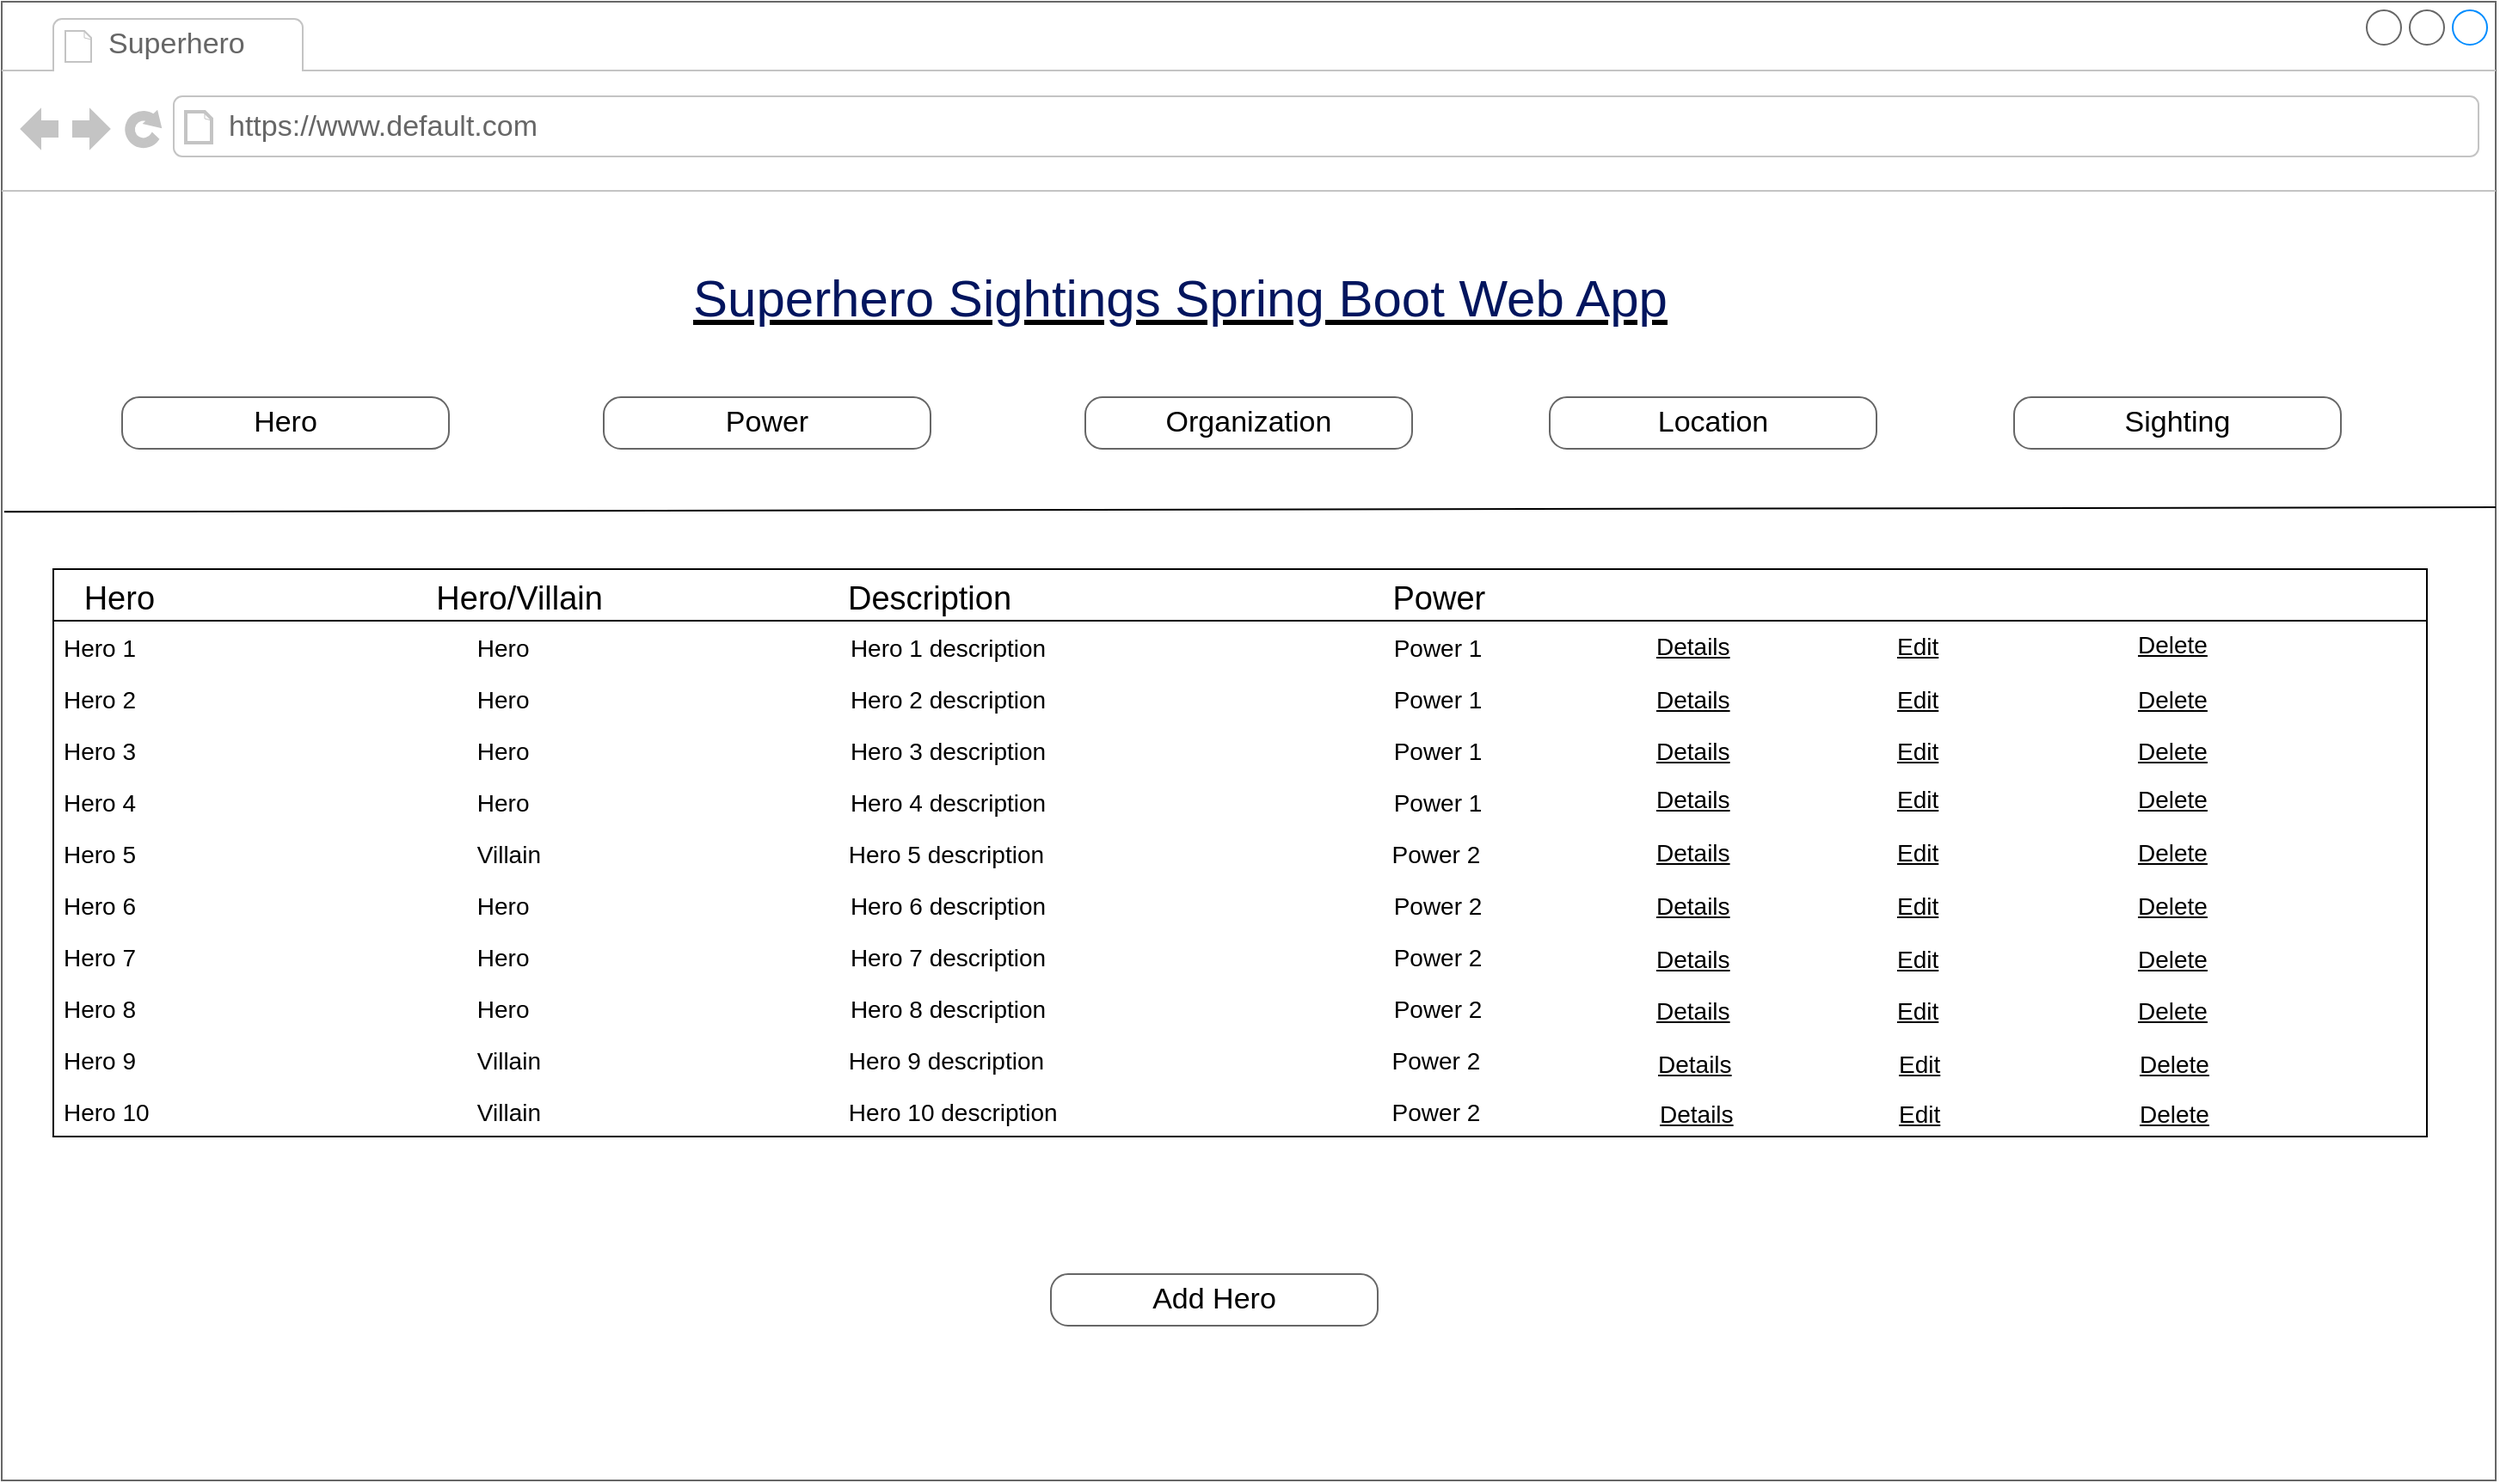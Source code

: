 <mxfile version="20.5.1" type="device"><diagram name="Page-1" id="2cc2dc42-3aac-f2a9-1cec-7a8b7cbee084"><mxGraphModel dx="1038" dy="585" grid="1" gridSize="10" guides="1" tooltips="1" connect="1" arrows="1" fold="1" page="1" pageScale="1" pageWidth="1100" pageHeight="850" background="none" math="0" shadow="0"><root><mxCell id="0"/><mxCell id="1" parent="0"/><mxCell id="7026571954dc6520-1" value="" style="strokeWidth=1;shadow=0;dashed=0;align=left;html=1;shape=mxgraph.mockup.containers.browserWindow;rSize=0;strokeColor=#666666;mainText=,;recursiveResize=0;rounded=0;labelBackgroundColor=none;fontFamily=Verdana;fontSize=12" parent="1" vertex="1"><mxGeometry x="250" y="20" width="1450" height="860" as="geometry"/></mxCell><mxCell id="7026571954dc6520-2" value="Superhero&amp;nbsp;" style="strokeWidth=1;shadow=0;dashed=0;align=center;html=1;shape=mxgraph.mockup.containers.anchor;fontSize=17;fontColor=#666666;align=left;" parent="7026571954dc6520-1" vertex="1"><mxGeometry x="60" y="12" width="150" height="26" as="geometry"/></mxCell><mxCell id="7026571954dc6520-3" value="https://www.default.com" style="strokeWidth=1;shadow=0;dashed=0;align=center;html=1;shape=mxgraph.mockup.containers.anchor;rSize=0;fontSize=17;fontColor=#666666;align=left;" parent="7026571954dc6520-1" vertex="1"><mxGeometry x="130" y="60" width="250" height="26" as="geometry"/></mxCell><mxCell id="7026571954dc6520-4" value="&lt;h2 style=&quot;box-sizing: border-box; margin-top: 0px; margin-bottom: 0.5rem; font-weight: 300; line-height: 1.2; font-size: 1.875rem; font-family: Arial, Helvetica, sans-serif; color: rgb(2, 21, 94); padding-top: 12px; padding-bottom: 0px; background-color: rgb(255, 255, 255);&quot; id=&quot;yui_3_17_2_1_1667340755161_39&quot;&gt;Superhero Sightings Spring Boot Web App&lt;/h2&gt;" style="text;html=1;points=[];align=left;verticalAlign=top;spacingTop=-4;fontSize=30;fontFamily=Verdana;fontStyle=4" parent="7026571954dc6520-1" vertex="1"><mxGeometry x="400" y="140" width="590" height="50" as="geometry"/></mxCell><mxCell id="jvbijX7r-PZZ7w1VG2m_-4" value="" style="group" parent="7026571954dc6520-1" vertex="1" connectable="0"><mxGeometry x="70" y="230" width="1020" height="30" as="geometry"/></mxCell><mxCell id="7026571954dc6520-18" value="Hero" style="strokeWidth=1;shadow=0;dashed=0;align=center;html=1;shape=mxgraph.mockup.buttons.button;strokeColor=#666666;mainText=;buttonStyle=round;fontSize=17;fontStyle=0;fillColor=none;whiteSpace=wrap;rounded=0;labelBackgroundColor=none;" parent="jvbijX7r-PZZ7w1VG2m_-4" vertex="1"><mxGeometry width="190" height="30" as="geometry"/></mxCell><mxCell id="7026571954dc6520-19" value="Power" style="strokeWidth=1;shadow=0;dashed=0;align=center;html=1;shape=mxgraph.mockup.buttons.button;strokeColor=#666666;mainText=;buttonStyle=round;fontSize=17;fontStyle=0;fillColor=none;whiteSpace=wrap;rounded=0;labelBackgroundColor=none;" parent="jvbijX7r-PZZ7w1VG2m_-4" vertex="1"><mxGeometry x="280" width="190" height="30" as="geometry"/></mxCell><mxCell id="jvbijX7r-PZZ7w1VG2m_-1" value="Organization" style="strokeWidth=1;shadow=0;dashed=0;align=center;html=1;shape=mxgraph.mockup.buttons.button;strokeColor=#666666;mainText=;buttonStyle=round;fontSize=17;fontStyle=0;fillColor=none;whiteSpace=wrap;rounded=0;labelBackgroundColor=none;" parent="jvbijX7r-PZZ7w1VG2m_-4" vertex="1"><mxGeometry x="560" width="190" height="30" as="geometry"/></mxCell><mxCell id="jvbijX7r-PZZ7w1VG2m_-2" value="Location" style="strokeWidth=1;shadow=0;dashed=0;align=center;html=1;shape=mxgraph.mockup.buttons.button;strokeColor=#666666;mainText=;buttonStyle=round;fontSize=17;fontStyle=0;fillColor=none;whiteSpace=wrap;rounded=0;labelBackgroundColor=none;" parent="jvbijX7r-PZZ7w1VG2m_-4" vertex="1"><mxGeometry x="830" width="190" height="30" as="geometry"/></mxCell><mxCell id="jvbijX7r-PZZ7w1VG2m_-3" value="Sighting" style="strokeWidth=1;shadow=0;dashed=0;align=center;html=1;shape=mxgraph.mockup.buttons.button;strokeColor=#666666;mainText=;buttonStyle=round;fontSize=17;fontStyle=0;fillColor=none;whiteSpace=wrap;rounded=0;labelBackgroundColor=none;" parent="7026571954dc6520-1" vertex="1"><mxGeometry x="1170" y="230" width="190" height="30" as="geometry"/></mxCell><mxCell id="jvbijX7r-PZZ7w1VG2m_-9" value="   Hero                               Hero/Villain                           Description                                          Power                               " style="swimlane;fontStyle=0;childLayout=stackLayout;horizontal=1;startSize=30;horizontalStack=0;resizeParent=1;resizeParentMax=0;resizeLast=0;collapsible=1;marginBottom=0;fontSize=19;align=left;" parent="7026571954dc6520-1" vertex="1"><mxGeometry x="30" y="330" width="1380" height="330" as="geometry"/></mxCell><mxCell id="jvbijX7r-PZZ7w1VG2m_-25" value="Hero 1                                                   Hero                                                Hero 1 description                                                    Power 1                           " style="text;strokeColor=none;fillColor=none;align=left;verticalAlign=middle;spacingLeft=4;spacingRight=4;overflow=hidden;points=[[0,0.5],[1,0.5]];portConstraint=eastwest;rotatable=0;fontSize=14;fontStyle=0" parent="jvbijX7r-PZZ7w1VG2m_-9" vertex="1"><mxGeometry y="30" width="1380" height="30" as="geometry"/></mxCell><mxCell id="jvbijX7r-PZZ7w1VG2m_-29" value="Hero 2                                                   Hero                                                Hero 2 description                                                    Power 1                           " style="text;strokeColor=none;fillColor=none;align=left;verticalAlign=middle;spacingLeft=4;spacingRight=4;overflow=hidden;points=[[0,0.5],[1,0.5]];portConstraint=eastwest;rotatable=0;fontSize=14;fontStyle=0" parent="jvbijX7r-PZZ7w1VG2m_-9" vertex="1"><mxGeometry y="60" width="1380" height="30" as="geometry"/></mxCell><mxCell id="jvbijX7r-PZZ7w1VG2m_-37" value="Hero 3                                                   Hero                                                Hero 3 description                                                    Power 1                           " style="text;strokeColor=none;fillColor=none;align=left;verticalAlign=middle;spacingLeft=4;spacingRight=4;overflow=hidden;points=[[0,0.5],[1,0.5]];portConstraint=eastwest;rotatable=0;fontSize=14;fontStyle=0" parent="jvbijX7r-PZZ7w1VG2m_-9" vertex="1"><mxGeometry y="90" width="1380" height="30" as="geometry"/></mxCell><mxCell id="jvbijX7r-PZZ7w1VG2m_-38" value="Hero 4                                                   Hero                                                Hero 4 description                                                    Power 1                           " style="text;strokeColor=none;fillColor=none;align=left;verticalAlign=middle;spacingLeft=4;spacingRight=4;overflow=hidden;points=[[0,0.5],[1,0.5]];portConstraint=eastwest;rotatable=0;fontSize=14;fontStyle=0" parent="jvbijX7r-PZZ7w1VG2m_-9" vertex="1"><mxGeometry y="120" width="1380" height="30" as="geometry"/></mxCell><mxCell id="jvbijX7r-PZZ7w1VG2m_-40" value="Hero 5                                                   Villain                                              Hero 5 description                                                    Power 2                           " style="text;strokeColor=none;fillColor=none;align=left;verticalAlign=middle;spacingLeft=4;spacingRight=4;overflow=hidden;points=[[0,0.5],[1,0.5]];portConstraint=eastwest;rotatable=0;fontSize=14;fontStyle=0" parent="jvbijX7r-PZZ7w1VG2m_-9" vertex="1"><mxGeometry y="150" width="1380" height="30" as="geometry"/></mxCell><mxCell id="jvbijX7r-PZZ7w1VG2m_-39" value="Hero 6                                                   Hero                                                Hero 6 description                                                    Power 2                           " style="text;strokeColor=none;fillColor=none;align=left;verticalAlign=middle;spacingLeft=4;spacingRight=4;overflow=hidden;points=[[0,0.5],[1,0.5]];portConstraint=eastwest;rotatable=0;fontSize=14;fontStyle=0" parent="jvbijX7r-PZZ7w1VG2m_-9" vertex="1"><mxGeometry y="180" width="1380" height="30" as="geometry"/></mxCell><mxCell id="jvbijX7r-PZZ7w1VG2m_-30" value="Hero 7                                                   Hero                                                Hero 7 description                                                    Power 2                           " style="text;strokeColor=none;fillColor=none;align=left;verticalAlign=middle;spacingLeft=4;spacingRight=4;overflow=hidden;points=[[0,0.5],[1,0.5]];portConstraint=eastwest;rotatable=0;fontSize=14;fontStyle=0" parent="jvbijX7r-PZZ7w1VG2m_-9" vertex="1"><mxGeometry y="210" width="1380" height="30" as="geometry"/></mxCell><mxCell id="jvbijX7r-PZZ7w1VG2m_-63" value="Hero 8                                                   Hero                                                Hero 8 description                                                    Power 2                           " style="text;strokeColor=none;fillColor=none;align=left;verticalAlign=middle;spacingLeft=4;spacingRight=4;overflow=hidden;points=[[0,0.5],[1,0.5]];portConstraint=eastwest;rotatable=0;fontSize=14;fontStyle=0" parent="jvbijX7r-PZZ7w1VG2m_-9" vertex="1"><mxGeometry y="240" width="1380" height="30" as="geometry"/></mxCell><mxCell id="jvbijX7r-PZZ7w1VG2m_-64" value="Hero 9                                                   Villain                                              Hero 9 description                                                    Power 2                           " style="text;strokeColor=none;fillColor=none;align=left;verticalAlign=middle;spacingLeft=4;spacingRight=4;overflow=hidden;points=[[0,0.5],[1,0.5]];portConstraint=eastwest;rotatable=0;fontSize=14;fontStyle=0" parent="jvbijX7r-PZZ7w1VG2m_-9" vertex="1"><mxGeometry y="270" width="1380" height="30" as="geometry"/></mxCell><mxCell id="jvbijX7r-PZZ7w1VG2m_-10" value="Hero 10                                                 Villain                                              Hero 10 description                                                  Power 2                           " style="text;strokeColor=none;fillColor=none;align=left;verticalAlign=middle;spacingLeft=4;spacingRight=4;overflow=hidden;points=[[0,0.5],[1,0.5]];portConstraint=eastwest;rotatable=0;fontSize=14;fontStyle=0" parent="jvbijX7r-PZZ7w1VG2m_-9" vertex="1"><mxGeometry y="300" width="1380" height="30" as="geometry"/></mxCell><mxCell id="jvbijX7r-PZZ7w1VG2m_-18" value="Details" style="text;html=1;strokeColor=none;fillColor=none;align=left;verticalAlign=middle;whiteSpace=wrap;rounded=0;fontSize=14;fontStyle=4" parent="7026571954dc6520-1" vertex="1"><mxGeometry x="960" y="360" width="70" height="30" as="geometry"/></mxCell><mxCell id="jvbijX7r-PZZ7w1VG2m_-26" value="Details" style="text;html=1;strokeColor=none;fillColor=none;align=left;verticalAlign=middle;whiteSpace=wrap;rounded=0;fontSize=14;fontStyle=4" parent="7026571954dc6520-1" vertex="1"><mxGeometry x="960" y="391" width="70" height="30" as="geometry"/></mxCell><mxCell id="jvbijX7r-PZZ7w1VG2m_-27" value="Edit" style="text;html=1;strokeColor=none;fillColor=none;align=left;verticalAlign=middle;whiteSpace=wrap;rounded=0;fontSize=14;fontStyle=4" parent="7026571954dc6520-1" vertex="1"><mxGeometry x="1100" y="391" width="90" height="30" as="geometry"/></mxCell><mxCell id="jvbijX7r-PZZ7w1VG2m_-28" value="Delete" style="text;html=1;strokeColor=none;fillColor=none;align=left;verticalAlign=middle;whiteSpace=wrap;rounded=0;fontSize=14;fontStyle=4" parent="7026571954dc6520-1" vertex="1"><mxGeometry x="1240" y="391" width="130" height="30" as="geometry"/></mxCell><mxCell id="jvbijX7r-PZZ7w1VG2m_-31" value="Details" style="text;html=1;strokeColor=none;fillColor=none;align=left;verticalAlign=middle;whiteSpace=wrap;rounded=0;fontSize=14;fontStyle=4" parent="7026571954dc6520-1" vertex="1"><mxGeometry x="960" y="421" width="70" height="30" as="geometry"/></mxCell><mxCell id="jvbijX7r-PZZ7w1VG2m_-32" value="Details" style="text;html=1;strokeColor=none;fillColor=none;align=left;verticalAlign=middle;whiteSpace=wrap;rounded=0;fontSize=14;fontStyle=4" parent="7026571954dc6520-1" vertex="1"><mxGeometry x="960" y="449" width="70" height="30" as="geometry"/></mxCell><mxCell id="jvbijX7r-PZZ7w1VG2m_-33" value="Edit" style="text;html=1;strokeColor=none;fillColor=none;align=left;verticalAlign=middle;whiteSpace=wrap;rounded=0;fontSize=14;fontStyle=4" parent="7026571954dc6520-1" vertex="1"><mxGeometry x="1100" y="449" width="90" height="30" as="geometry"/></mxCell><mxCell id="jvbijX7r-PZZ7w1VG2m_-34" value="Delete" style="text;html=1;strokeColor=none;fillColor=none;align=left;verticalAlign=middle;whiteSpace=wrap;rounded=0;fontSize=14;fontStyle=4" parent="7026571954dc6520-1" vertex="1"><mxGeometry x="1240" y="449" width="130" height="30" as="geometry"/></mxCell><mxCell id="jvbijX7r-PZZ7w1VG2m_-35" value="Edit" style="text;html=1;strokeColor=none;fillColor=none;align=left;verticalAlign=middle;whiteSpace=wrap;rounded=0;fontSize=14;fontStyle=4" parent="7026571954dc6520-1" vertex="1"><mxGeometry x="1100" y="421" width="90" height="30" as="geometry"/></mxCell><mxCell id="jvbijX7r-PZZ7w1VG2m_-36" value="Delete" style="text;html=1;strokeColor=none;fillColor=none;align=left;verticalAlign=middle;whiteSpace=wrap;rounded=0;fontSize=14;fontStyle=4" parent="7026571954dc6520-1" vertex="1"><mxGeometry x="1240" y="421" width="130" height="30" as="geometry"/></mxCell><mxCell id="jvbijX7r-PZZ7w1VG2m_-71" value="Add Hero" style="strokeWidth=1;shadow=0;dashed=0;align=center;html=1;shape=mxgraph.mockup.buttons.button;strokeColor=#666666;mainText=;buttonStyle=round;fontSize=17;fontStyle=0;fillColor=none;whiteSpace=wrap;rounded=0;labelBackgroundColor=none;" parent="7026571954dc6520-1" vertex="1"><mxGeometry x="610" y="740" width="190" height="30" as="geometry"/></mxCell><mxCell id="jvbijX7r-PZZ7w1VG2m_-5" value="" style="endArrow=none;html=1;rounded=0;exitX=0.001;exitY=0.202;exitDx=0;exitDy=0;exitPerimeter=0;entryX=1;entryY=0.2;entryDx=0;entryDy=0;entryPerimeter=0;" parent="1" edge="1"><mxGeometry width="50" height="50" relative="1" as="geometry"><mxPoint x="251.45" y="316.68" as="sourcePoint"/><mxPoint x="1700" y="314.0" as="targetPoint"/></mxGeometry></mxCell><mxCell id="jvbijX7r-PZZ7w1VG2m_-19" value="Edit" style="text;html=1;strokeColor=none;fillColor=none;align=left;verticalAlign=middle;whiteSpace=wrap;rounded=0;fontSize=14;fontStyle=4" parent="1" vertex="1"><mxGeometry x="1350" y="380" width="90" height="30" as="geometry"/></mxCell><mxCell id="jvbijX7r-PZZ7w1VG2m_-21" value="Delete" style="text;html=1;strokeColor=none;fillColor=none;align=left;verticalAlign=middle;whiteSpace=wrap;rounded=0;fontSize=14;fontStyle=4" parent="1" vertex="1"><mxGeometry x="1490" y="379" width="130" height="30" as="geometry"/></mxCell><mxCell id="jvbijX7r-PZZ7w1VG2m_-51" value="Details" style="text;html=1;strokeColor=none;fillColor=none;align=left;verticalAlign=middle;whiteSpace=wrap;rounded=0;fontSize=14;fontStyle=4" parent="1" vertex="1"><mxGeometry x="1210" y="500" width="70" height="30" as="geometry"/></mxCell><mxCell id="jvbijX7r-PZZ7w1VG2m_-52" value="Details" style="text;html=1;strokeColor=none;fillColor=none;align=left;verticalAlign=middle;whiteSpace=wrap;rounded=0;fontSize=14;fontStyle=4" parent="1" vertex="1"><mxGeometry x="1210" y="531" width="70" height="30" as="geometry"/></mxCell><mxCell id="jvbijX7r-PZZ7w1VG2m_-53" value="Edit" style="text;html=1;strokeColor=none;fillColor=none;align=left;verticalAlign=middle;whiteSpace=wrap;rounded=0;fontSize=14;fontStyle=4" parent="1" vertex="1"><mxGeometry x="1350" y="531" width="90" height="30" as="geometry"/></mxCell><mxCell id="jvbijX7r-PZZ7w1VG2m_-54" value="Delete" style="text;html=1;strokeColor=none;fillColor=none;align=left;verticalAlign=middle;whiteSpace=wrap;rounded=0;fontSize=14;fontStyle=4" parent="1" vertex="1"><mxGeometry x="1490" y="531" width="130" height="30" as="geometry"/></mxCell><mxCell id="jvbijX7r-PZZ7w1VG2m_-55" value="Details" style="text;html=1;strokeColor=none;fillColor=none;align=left;verticalAlign=middle;whiteSpace=wrap;rounded=0;fontSize=14;fontStyle=4" parent="1" vertex="1"><mxGeometry x="1210" y="562" width="70" height="30" as="geometry"/></mxCell><mxCell id="jvbijX7r-PZZ7w1VG2m_-56" value="Details" style="text;html=1;strokeColor=none;fillColor=none;align=left;verticalAlign=middle;whiteSpace=wrap;rounded=0;fontSize=14;fontStyle=4" parent="1" vertex="1"><mxGeometry x="1210" y="592" width="70" height="30" as="geometry"/></mxCell><mxCell id="jvbijX7r-PZZ7w1VG2m_-57" value="Edit" style="text;html=1;strokeColor=none;fillColor=none;align=left;verticalAlign=middle;whiteSpace=wrap;rounded=0;fontSize=14;fontStyle=4" parent="1" vertex="1"><mxGeometry x="1350" y="592" width="90" height="30" as="geometry"/></mxCell><mxCell id="jvbijX7r-PZZ7w1VG2m_-58" value="Delete" style="text;html=1;strokeColor=none;fillColor=none;align=left;verticalAlign=middle;whiteSpace=wrap;rounded=0;fontSize=14;fontStyle=4" parent="1" vertex="1"><mxGeometry x="1490" y="592" width="130" height="30" as="geometry"/></mxCell><mxCell id="jvbijX7r-PZZ7w1VG2m_-59" value="Edit" style="text;html=1;strokeColor=none;fillColor=none;align=left;verticalAlign=middle;whiteSpace=wrap;rounded=0;fontSize=14;fontStyle=4" parent="1" vertex="1"><mxGeometry x="1350" y="562" width="90" height="30" as="geometry"/></mxCell><mxCell id="jvbijX7r-PZZ7w1VG2m_-60" value="Delete" style="text;html=1;strokeColor=none;fillColor=none;align=left;verticalAlign=middle;whiteSpace=wrap;rounded=0;fontSize=14;fontStyle=4" parent="1" vertex="1"><mxGeometry x="1490" y="562" width="130" height="30" as="geometry"/></mxCell><mxCell id="jvbijX7r-PZZ7w1VG2m_-61" value="Edit" style="text;html=1;strokeColor=none;fillColor=none;align=left;verticalAlign=middle;whiteSpace=wrap;rounded=0;fontSize=14;fontStyle=4" parent="1" vertex="1"><mxGeometry x="1350" y="500" width="90" height="30" as="geometry"/></mxCell><mxCell id="jvbijX7r-PZZ7w1VG2m_-62" value="Delete" style="text;html=1;strokeColor=none;fillColor=none;align=left;verticalAlign=middle;whiteSpace=wrap;rounded=0;fontSize=14;fontStyle=4" parent="1" vertex="1"><mxGeometry x="1490" y="500" width="130" height="30" as="geometry"/></mxCell><mxCell id="jvbijX7r-PZZ7w1VG2m_-65" value="Details" style="text;html=1;strokeColor=none;fillColor=none;align=left;verticalAlign=middle;whiteSpace=wrap;rounded=0;fontSize=14;fontStyle=4" parent="1" vertex="1"><mxGeometry x="1211" y="623" width="70" height="30" as="geometry"/></mxCell><mxCell id="jvbijX7r-PZZ7w1VG2m_-66" value="Edit" style="text;html=1;strokeColor=none;fillColor=none;align=left;verticalAlign=middle;whiteSpace=wrap;rounded=0;fontSize=14;fontStyle=4" parent="1" vertex="1"><mxGeometry x="1351" y="623" width="90" height="30" as="geometry"/></mxCell><mxCell id="jvbijX7r-PZZ7w1VG2m_-67" value="Delete" style="text;html=1;strokeColor=none;fillColor=none;align=left;verticalAlign=middle;whiteSpace=wrap;rounded=0;fontSize=14;fontStyle=4" parent="1" vertex="1"><mxGeometry x="1491" y="623" width="130" height="30" as="geometry"/></mxCell><mxCell id="jvbijX7r-PZZ7w1VG2m_-70" value="Delete" style="text;html=1;strokeColor=none;fillColor=none;align=left;verticalAlign=middle;whiteSpace=wrap;rounded=0;fontSize=14;fontStyle=4" parent="1" vertex="1"><mxGeometry x="1491" y="652" width="130" height="30" as="geometry"/></mxCell><mxCell id="fwEOvRGL_prxxsdA_-s5-10" value="Details" style="text;html=1;strokeColor=none;fillColor=none;align=left;verticalAlign=middle;whiteSpace=wrap;rounded=0;fontSize=14;fontStyle=4" parent="1" vertex="1"><mxGeometry x="1212" y="652" width="70" height="30" as="geometry"/></mxCell><mxCell id="fwEOvRGL_prxxsdA_-s5-11" value="Edit" style="text;html=1;strokeColor=none;fillColor=none;align=left;verticalAlign=middle;whiteSpace=wrap;rounded=0;fontSize=14;fontStyle=4" parent="1" vertex="1"><mxGeometry x="1351" y="652" width="90" height="30" as="geometry"/></mxCell></root></mxGraphModel></diagram></mxfile>